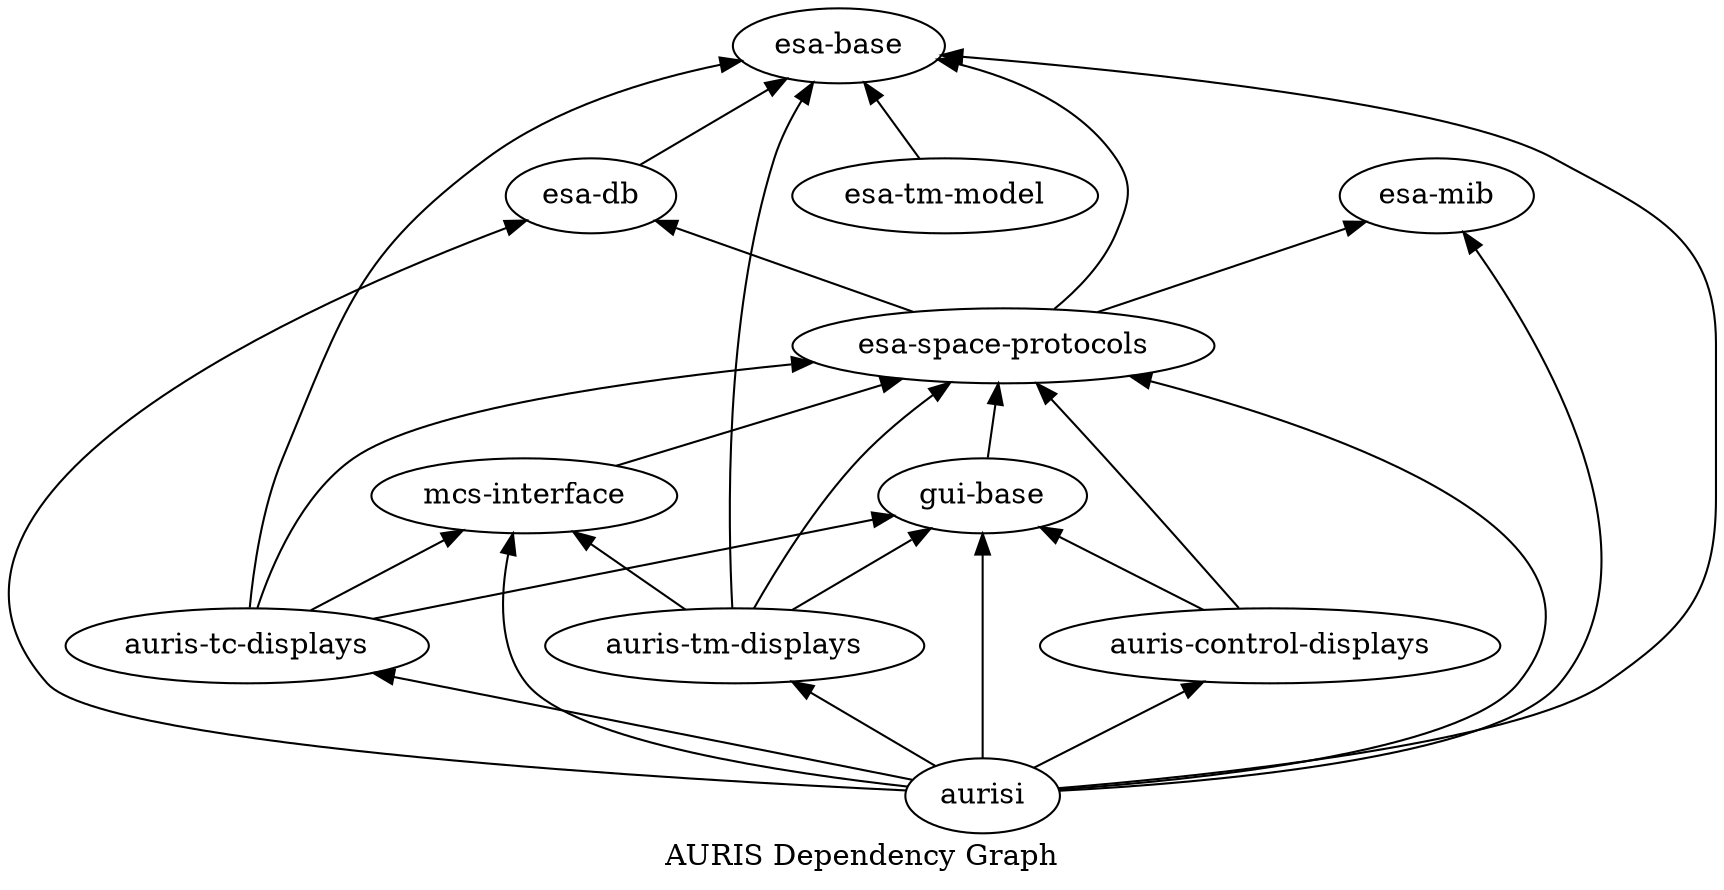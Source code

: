 digraph AurisDependencies {
  rankdir="BT";
  label="AURIS Dependency Graph";

  n0 [label="auris-control-displays"];
  n1 [label="aurisi"];
  n2 [label="auris-tc-displays"];
  n3 [label="auris-tm-displays"];
  n4 [label="esa-base"];
  n5 [label="esa-db"];
  n6 [label="esa-mib"];
  n7 [label="esa-space-protocols"];
  n8 [label="esa-tm-model"];
  n9 [label="gui-base"];
  n10 [label="mcs-interface"];

  // aurisi
  n1->n0;
  n1->n2;
  n1->n3;
  n1->n7;
  n1->n5;
  n1->n4;
  n1->n6;
  n1->n9;
  n1->n10;

  // auris-control-displays
  n0->n7;
  n0->n9;

  //auris-tc-displays
  n2->n7;
  n2->n9;
  n2->n10;
  n2->n4;

  //auris-tm-displays
  n3->n7;
  n3->n4;
  n3->n9;
  n3->n10;

  //esa-db 
  n5->n4;

  //esa-space-protocols
  n7->n4;
  n7->n5;
  n7->n6;

  //esa-tm-model
  n8->n4;

  //gui-base
  n9->n7;

  //mcs-interface
  n10->n7;
}